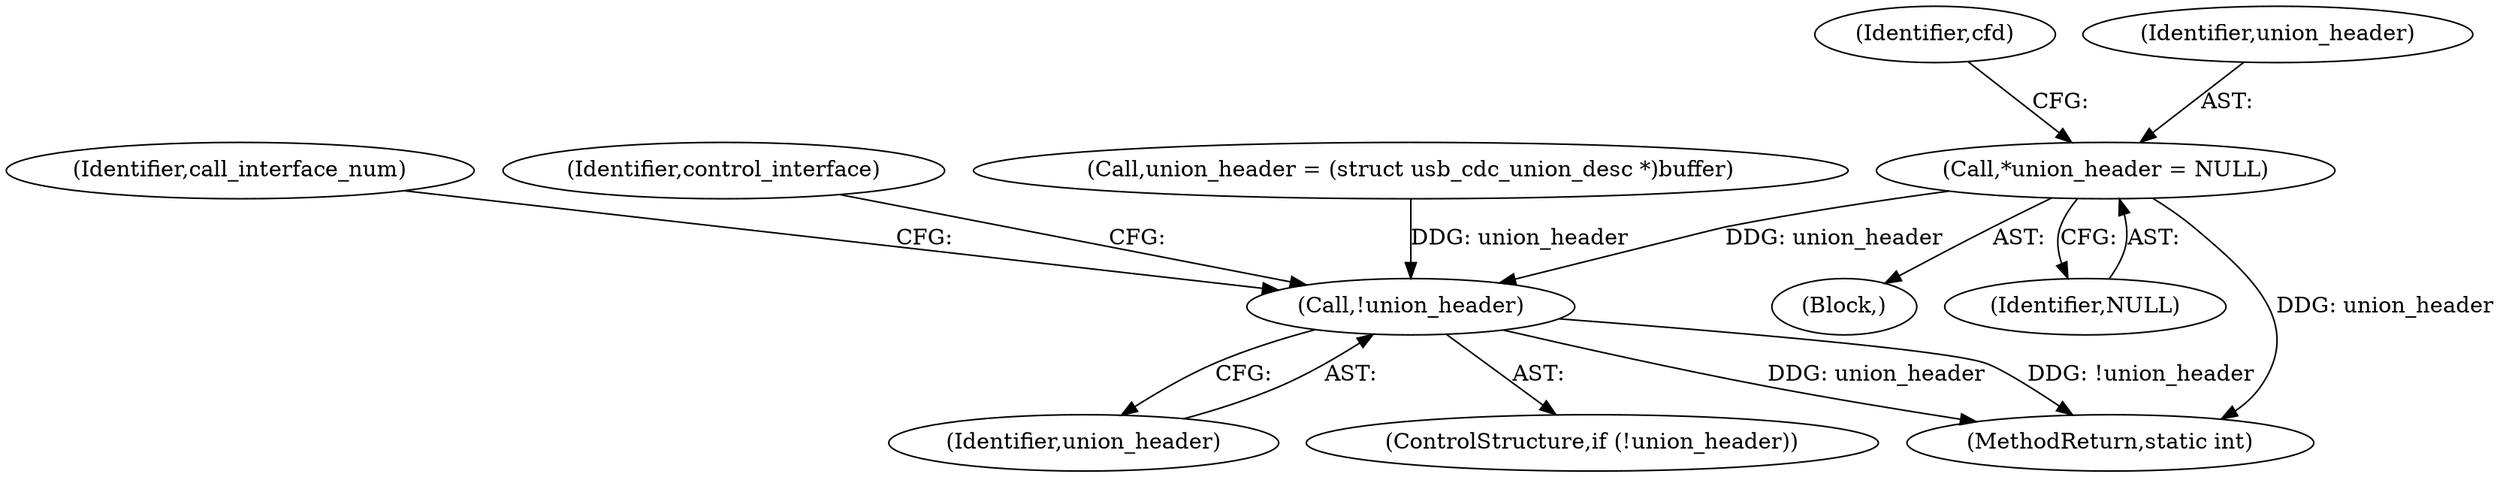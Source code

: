 digraph "0_linux_8835ba4a39cf53f705417b3b3a94eb067673f2c9@pointer" {
"1000124" [label="(Call,*union_header = NULL)"];
"1000458" [label="(Call,!union_header)"];
"1000122" [label="(Block,)"];
"1000463" [label="(Identifier,call_interface_num)"];
"1000126" [label="(Identifier,NULL)"];
"1000534" [label="(Identifier,control_interface)"];
"1000459" [label="(Identifier,union_header)"];
"1000129" [label="(Identifier,cfd)"];
"1000457" [label="(ControlStructure,if (!union_header))"];
"1000388" [label="(Call,union_header = (struct usb_cdc_union_desc *)buffer)"];
"1000125" [label="(Identifier,union_header)"];
"1001615" [label="(MethodReturn,static int)"];
"1000458" [label="(Call,!union_header)"];
"1000124" [label="(Call,*union_header = NULL)"];
"1000124" -> "1000122"  [label="AST: "];
"1000124" -> "1000126"  [label="CFG: "];
"1000125" -> "1000124"  [label="AST: "];
"1000126" -> "1000124"  [label="AST: "];
"1000129" -> "1000124"  [label="CFG: "];
"1000124" -> "1001615"  [label="DDG: union_header"];
"1000124" -> "1000458"  [label="DDG: union_header"];
"1000458" -> "1000457"  [label="AST: "];
"1000458" -> "1000459"  [label="CFG: "];
"1000459" -> "1000458"  [label="AST: "];
"1000463" -> "1000458"  [label="CFG: "];
"1000534" -> "1000458"  [label="CFG: "];
"1000458" -> "1001615"  [label="DDG: union_header"];
"1000458" -> "1001615"  [label="DDG: !union_header"];
"1000388" -> "1000458"  [label="DDG: union_header"];
}
